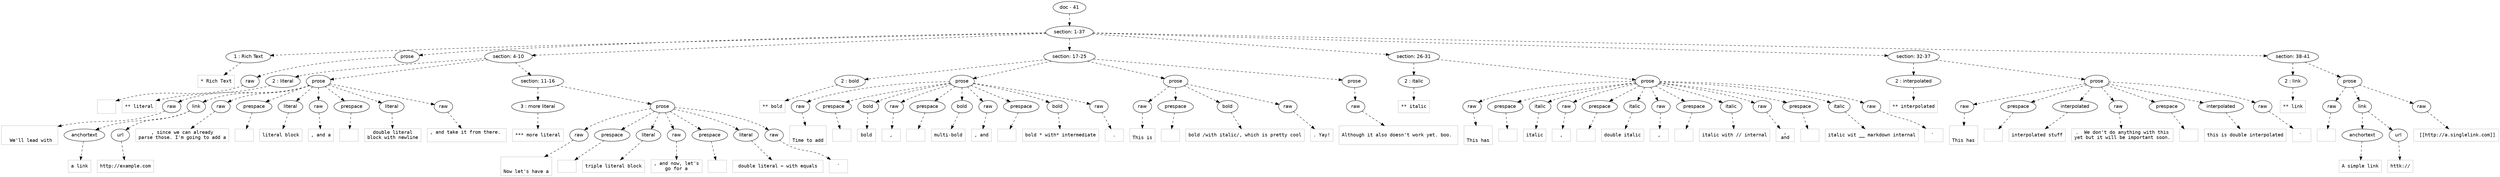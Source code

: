 digraph hierarchy {

node [fontname=Helvetica]
edge [style=dashed]

doc_0 [label="doc - 41"]


doc_0 -> { section_1}
{rank=same; section_1}

section_1 [label="section: 1-37"]


section_1 -> { header_2 prose_3 section_4 section_5 section_6 section_7 section_8}
{rank=same; header_2 prose_3 section_4 section_5 section_6 section_7 section_8}

header_2 [label="1 : Rich Text"]

prose_3 [label="prose"]

section_4 [label="section: 4-10"]

section_5 [label="section: 17-25"]

section_6 [label="section: 26-31"]

section_7 [label="section: 32-37"]

section_8 [label="section: 38-41"]


header_2 -> leaf_9
leaf_9  [color=Gray,shape=rectangle,fontname=Inconsolata,label="* Rich Text"]
prose_3 -> { raw_10}
{rank=same; raw_10}

raw_10 [label="raw"]


raw_10 -> leaf_11
leaf_11  [color=Gray,shape=rectangle,fontname=Inconsolata,label="

"]
section_4 -> { header_12 prose_13 section_14}
{rank=same; header_12 prose_13 section_14}

header_12 [label="2 : literal"]

prose_13 [label="prose"]

section_14 [label="section: 11-16"]


header_12 -> leaf_15
leaf_15  [color=Gray,shape=rectangle,fontname=Inconsolata,label="** literal"]
prose_13 -> { raw_16 link_17 raw_18 prespace_19 literal_20 raw_21 prespace_22 literal_23 raw_24}
{rank=same; raw_16 link_17 raw_18 prespace_19 literal_20 raw_21 prespace_22 literal_23 raw_24}

raw_16 [label="raw"]

link_17 [label="link"]

raw_18 [label="raw"]

prespace_19 [label="prespace"]

literal_20 [label="literal"]

raw_21 [label="raw"]

prespace_22 [label="prespace"]

literal_23 [label="literal"]

raw_24 [label="raw"]


raw_16 -> leaf_25
leaf_25  [color=Gray,shape=rectangle,fontname=Inconsolata,label="

  We'll lead with "]
link_17 -> { anchortext_26 url_27}
{rank=same; anchortext_26 url_27}

anchortext_26 [label="anchortext"]

url_27 [label="url"]


anchortext_26 -> leaf_28
leaf_28  [color=Gray,shape=rectangle,fontname=Inconsolata,label="a link"]
url_27 -> leaf_29
leaf_29  [color=Gray,shape=rectangle,fontname=Inconsolata,label="http://example.com"]
raw_18 -> leaf_30
leaf_30  [color=Gray,shape=rectangle,fontname=Inconsolata,label=", since we can already
parse those. I'm going to add a"]
prespace_19 -> leaf_31
leaf_31  [color=Gray,shape=rectangle,fontname=Inconsolata,label=" "]
literal_20 -> leaf_32
leaf_32  [color=Gray,shape=rectangle,fontname=Inconsolata,label="literal block"]
raw_21 -> leaf_33
leaf_33  [color=Gray,shape=rectangle,fontname=Inconsolata,label=", and a"]
prespace_22 -> leaf_34
leaf_34  [color=Gray,shape=rectangle,fontname=Inconsolata,label=" "]
literal_23 -> leaf_35
leaf_35  [color=Gray,shape=rectangle,fontname=Inconsolata,label="double literal
block with newline"]
raw_24 -> leaf_36
leaf_36  [color=Gray,shape=rectangle,fontname=Inconsolata,label=", and take it from there. 

"]
section_14 -> { header_37 prose_38}
{rank=same; header_37 prose_38}

header_37 [label="3 : more literal"]

prose_38 [label="prose"]


header_37 -> leaf_39
leaf_39  [color=Gray,shape=rectangle,fontname=Inconsolata,label="*** more literal"]
prose_38 -> { raw_40 prespace_41 literal_42 raw_43 prespace_44 literal_45 raw_46}
{rank=same; raw_40 prespace_41 literal_42 raw_43 prespace_44 literal_45 raw_46}

raw_40 [label="raw"]

prespace_41 [label="prespace"]

literal_42 [label="literal"]

raw_43 [label="raw"]

prespace_44 [label="prespace"]

literal_45 [label="literal"]

raw_46 [label="raw"]


raw_40 -> leaf_47
leaf_47  [color=Gray,shape=rectangle,fontname=Inconsolata,label="

Now let's have a"]
prespace_41 -> leaf_48
leaf_48  [color=Gray,shape=rectangle,fontname=Inconsolata,label=" "]
literal_42 -> leaf_49
leaf_49  [color=Gray,shape=rectangle,fontname=Inconsolata,label="triple literal block"]
raw_43 -> leaf_50
leaf_50  [color=Gray,shape=rectangle,fontname=Inconsolata,label=", and now, let's
go for a"]
prespace_44 -> leaf_51
leaf_51  [color=Gray,shape=rectangle,fontname=Inconsolata,label=" "]
literal_45 -> leaf_52
leaf_52  [color=Gray,shape=rectangle,fontname=Inconsolata,label=" double literal = with equals "]
raw_46 -> leaf_53
leaf_53  [color=Gray,shape=rectangle,fontname=Inconsolata,label=".

"]
section_5 -> { header_54 prose_55 prose_56 prose_57}
{rank=same; header_54 prose_55 prose_56 prose_57}

header_54 [label="2 : bold"]

prose_55 [label="prose"]

prose_56 [label="prose"]

prose_57 [label="prose"]


header_54 -> leaf_58
leaf_58  [color=Gray,shape=rectangle,fontname=Inconsolata,label="** bold"]
prose_55 -> { raw_59 prespace_60 bold_61 raw_62 prespace_63 bold_64 raw_65 prespace_66 bold_67 raw_68}
{rank=same; raw_59 prespace_60 bold_61 raw_62 prespace_63 bold_64 raw_65 prespace_66 bold_67 raw_68}

raw_59 [label="raw"]

prespace_60 [label="prespace"]

bold_61 [label="bold"]

raw_62 [label="raw"]

prespace_63 [label="prespace"]

bold_64 [label="bold"]

raw_65 [label="raw"]

prespace_66 [label="prespace"]

bold_67 [label="bold"]

raw_68 [label="raw"]


raw_59 -> leaf_69
leaf_69  [color=Gray,shape=rectangle,fontname=Inconsolata,label="

Time to add"]
prespace_60 -> leaf_70
leaf_70  [color=Gray,shape=rectangle,fontname=Inconsolata,label=" "]
bold_61 -> leaf_71
leaf_71  [color=Gray,shape=rectangle,fontname=Inconsolata,label="bold"]
raw_62 -> leaf_72
leaf_72  [color=Gray,shape=rectangle,fontname=Inconsolata,label=","]
prespace_63 -> leaf_73
leaf_73  [color=Gray,shape=rectangle,fontname=Inconsolata,label=" "]
bold_64 -> leaf_74
leaf_74  [color=Gray,shape=rectangle,fontname=Inconsolata,label="multi-bold"]
raw_65 -> leaf_75
leaf_75  [color=Gray,shape=rectangle,fontname=Inconsolata,label=", and"]
prespace_66 -> leaf_76
leaf_76  [color=Gray,shape=rectangle,fontname=Inconsolata,label=" "]
bold_67 -> leaf_77
leaf_77  [color=Gray,shape=rectangle,fontname=Inconsolata,label="bold * with* intermediate"]
raw_68 -> leaf_78
leaf_78  [color=Gray,shape=rectangle,fontname=Inconsolata,label=".
"]
prose_56 -> { raw_79 prespace_80 bold_81 raw_82}
{rank=same; raw_79 prespace_80 bold_81 raw_82}

raw_79 [label="raw"]

prespace_80 [label="prespace"]

bold_81 [label="bold"]

raw_82 [label="raw"]


raw_79 -> leaf_83
leaf_83  [color=Gray,shape=rectangle,fontname=Inconsolata,label="
This is"]
prespace_80 -> leaf_84
leaf_84  [color=Gray,shape=rectangle,fontname=Inconsolata,label=" "]
bold_81 -> leaf_85
leaf_85  [color=Gray,shape=rectangle,fontname=Inconsolata,label="bold /with italic/, which is pretty cool"]
raw_82 -> leaf_86
leaf_86  [color=Gray,shape=rectangle,fontname=Inconsolata,label=". Yay!
"]
prose_57 -> { raw_87}
{rank=same; raw_87}

raw_87 [label="raw"]


raw_87 -> leaf_88
leaf_88  [color=Gray,shape=rectangle,fontname=Inconsolata,label="
Although it also doesn't work yet. boo. 

"]
section_6 -> { header_89 prose_90}
{rank=same; header_89 prose_90}

header_89 [label="2 : italic"]

prose_90 [label="prose"]


header_89 -> leaf_91
leaf_91  [color=Gray,shape=rectangle,fontname=Inconsolata,label="** italic"]
prose_90 -> { raw_92 prespace_93 italic_94 raw_95 prespace_96 italic_97 raw_98 prespace_99 italic_100 raw_101 prespace_102 italic_103 raw_104}
{rank=same; raw_92 prespace_93 italic_94 raw_95 prespace_96 italic_97 raw_98 prespace_99 italic_100 raw_101 prespace_102 italic_103 raw_104}

raw_92 [label="raw"]

prespace_93 [label="prespace"]

italic_94 [label="italic"]

raw_95 [label="raw"]

prespace_96 [label="prespace"]

italic_97 [label="italic"]

raw_98 [label="raw"]

prespace_99 [label="prespace"]

italic_100 [label="italic"]

raw_101 [label="raw"]

prespace_102 [label="prespace"]

italic_103 [label="italic"]

raw_104 [label="raw"]


raw_92 -> leaf_105
leaf_105  [color=Gray,shape=rectangle,fontname=Inconsolata,label="

This has"]
prespace_93 -> leaf_106
leaf_106  [color=Gray,shape=rectangle,fontname=Inconsolata,label=" "]
italic_94 -> leaf_107
leaf_107  [color=Gray,shape=rectangle,fontname=Inconsolata,label="italic"]
raw_95 -> leaf_108
leaf_108  [color=Gray,shape=rectangle,fontname=Inconsolata,label=","]
prespace_96 -> leaf_109
leaf_109  [color=Gray,shape=rectangle,fontname=Inconsolata,label=" "]
italic_97 -> leaf_110
leaf_110  [color=Gray,shape=rectangle,fontname=Inconsolata,label="double italic"]
raw_98 -> leaf_111
leaf_111  [color=Gray,shape=rectangle,fontname=Inconsolata,label=","]
prespace_99 -> leaf_112
leaf_112  [color=Gray,shape=rectangle,fontname=Inconsolata,label=" "]
italic_100 -> leaf_113
leaf_113  [color=Gray,shape=rectangle,fontname=Inconsolata,label="italic with // internal"]
raw_101 -> leaf_114
leaf_114  [color=Gray,shape=rectangle,fontname=Inconsolata,label=",
and"]
prespace_102 -> leaf_115
leaf_115  [color=Gray,shape=rectangle,fontname=Inconsolata,label=" "]
italic_103 -> leaf_116
leaf_116  [color=Gray,shape=rectangle,fontname=Inconsolata,label="italic wit __ markdown internal"]
raw_104 -> leaf_117
leaf_117  [color=Gray,shape=rectangle,fontname=Inconsolata,label=". 

"]
section_7 -> { header_118 prose_119}
{rank=same; header_118 prose_119}

header_118 [label="2 : interpolated"]

prose_119 [label="prose"]


header_118 -> leaf_120
leaf_120  [color=Gray,shape=rectangle,fontname=Inconsolata,label="** interpolated"]
prose_119 -> { raw_121 prespace_122 interpolated_123 raw_124 prespace_125 interpolated_126 raw_127}
{rank=same; raw_121 prespace_122 interpolated_123 raw_124 prespace_125 interpolated_126 raw_127}

raw_121 [label="raw"]

prespace_122 [label="prespace"]

interpolated_123 [label="interpolated"]

raw_124 [label="raw"]

prespace_125 [label="prespace"]

interpolated_126 [label="interpolated"]

raw_127 [label="raw"]


raw_121 -> leaf_128
leaf_128  [color=Gray,shape=rectangle,fontname=Inconsolata,label="

This has"]
prespace_122 -> leaf_129
leaf_129  [color=Gray,shape=rectangle,fontname=Inconsolata,label=" "]
interpolated_123 -> leaf_130
leaf_130  [color=Gray,shape=rectangle,fontname=Inconsolata,label="interpolated stuff"]
raw_124 -> leaf_131
leaf_131  [color=Gray,shape=rectangle,fontname=Inconsolata,label=".  We don't do anything with this
yet but it will be important soon."]
prespace_125 -> leaf_132
leaf_132  [color=Gray,shape=rectangle,fontname=Inconsolata,label=" "]
interpolated_126 -> leaf_133
leaf_133  [color=Gray,shape=rectangle,fontname=Inconsolata,label="this is double interpolated"]
raw_127 -> leaf_134
leaf_134  [color=Gray,shape=rectangle,fontname=Inconsolata,label=". 

"]
section_8 -> { header_135 prose_136}
{rank=same; header_135 prose_136}

header_135 [label="2 : link"]

prose_136 [label="prose"]


header_135 -> leaf_137
leaf_137  [color=Gray,shape=rectangle,fontname=Inconsolata,label="** link"]
prose_136 -> { raw_138 link_139 raw_140}
{rank=same; raw_138 link_139 raw_140}

raw_138 [label="raw"]

link_139 [label="link"]

raw_140 [label="raw"]


raw_138 -> leaf_141
leaf_141  [color=Gray,shape=rectangle,fontname=Inconsolata,label="
"]
link_139 -> { anchortext_142 url_143}
{rank=same; anchortext_142 url_143}

anchortext_142 [label="anchortext"]

url_143 [label="url"]


anchortext_142 -> leaf_144
leaf_144  [color=Gray,shape=rectangle,fontname=Inconsolata,label="A simple link"]
url_143 -> leaf_145
leaf_145  [color=Gray,shape=rectangle,fontname=Inconsolata,label="httk://"]
raw_140 -> leaf_146
leaf_146  [color=Gray,shape=rectangle,fontname=Inconsolata,label=" [[http://a.singlelink.com]]
"]

}
